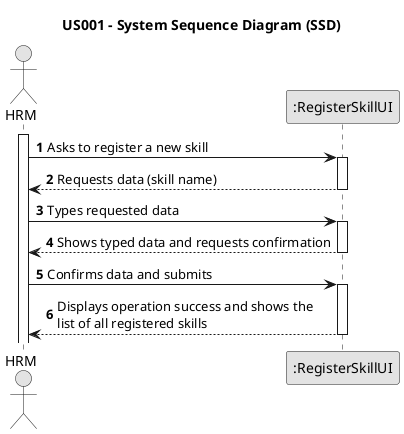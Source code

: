     @startuml
skinparam monochrome true
skinparam packageStyle rectangle
skinparam shadowing false

title US001 - System Sequence Diagram (SSD)

autonumber

actor "HRM" as Employee
participant ":RegisterSkillUI" as System

activate Employee

    Employee -> System : Asks to register a new skill
    activate System

        System --> Employee : Requests data (skill name)
    deactivate System

    Employee -> System : Types requested data
    activate System

        System --> Employee : Shows typed data and requests confirmation
    deactivate System

    Employee -> System : Confirms data and submits
    activate System

        System --> Employee : Displays operation success and shows the \nlist of all registered skills
    deactivate System

@enduml